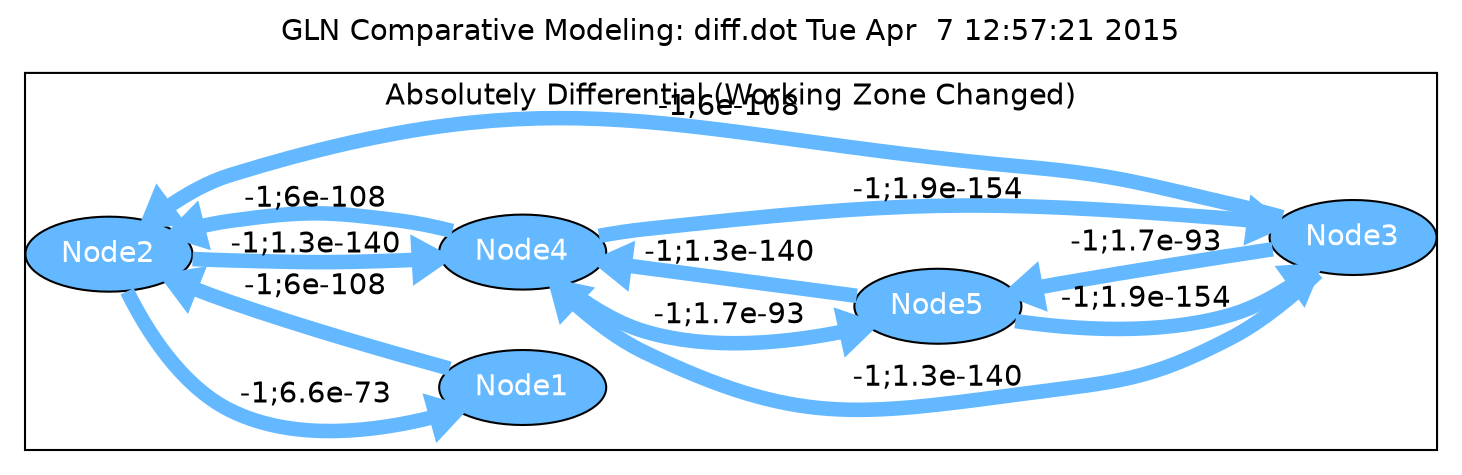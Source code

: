 digraph GLNComparativeModeling {
label="GLN Comparative Modeling: diff.dot	Tue Apr  7 12:57:21 2015"
ratio=auto;
margin=0;
fontname="Helvetica";
edge[fontname="Helvetica"];
node[fontname="Helvetica"];
node[fontcolor="black"];
rankdir=LR;
labelloc=t;
subgraph "cluster_REL_DIFF_WORKINGZONE_CHANGED" {
label="Relatively Differential (Working Zone Changed)";
}

subgraph "cluster_ABS_DIFF_WORKINGZONE_CHANGED" {
label="Absolutely Differential (Working Zone Changed)";
"Node2" -> "Node1" [label="-1;6.6e-73",arrowhead=normal,penwidth=7,color=steelblue1,style=solid, ];
"Node1"[shape=ellipse,fontcolor=white,style=filled,fillcolor=steelblue1];
"Node1" -> "Node2" [label="-1;6e-108",arrowhead=normal,penwidth=7,color=steelblue1,style=solid, ];
"Node3" -> "Node2" [label="-1;6e-108",arrowhead=normal,penwidth=7,color=steelblue1,style=solid, ];
"Node4" -> "Node2" [label="-1;6e-108",arrowhead=normal,penwidth=7,color=steelblue1,style=solid, ];
"Node2"[shape=ellipse,fontcolor=white,style=filled,fillcolor=steelblue1];
"Node4" -> "Node3" [label="-1;1.9e-154",arrowhead=normal,penwidth=7,color=steelblue1,style=solid, ];
"Node5" -> "Node3" [label="-1;1.9e-154",arrowhead=normal,penwidth=7,color=steelblue1,style=solid, ];
"Node3"[shape=ellipse,fontcolor=white,style=filled,fillcolor=steelblue1];
"Node2" -> "Node4" [label="-1;1.3e-140",arrowhead=normal,penwidth=7,color=steelblue1,style=solid, ];
"Node3" -> "Node4" [label="-1;1.3e-140",arrowhead=normal,penwidth=7,color=steelblue1,style=solid, ];
"Node5" -> "Node4" [label="-1;1.3e-140",arrowhead=normal,penwidth=7,color=steelblue1,style=solid, ];
"Node4"[shape=ellipse,fontcolor=white,style=filled,fillcolor=steelblue1];
"Node3" -> "Node5" [label="-1;1.7e-93",arrowhead=normal,penwidth=7,color=steelblue1,style=solid, ];
"Node4" -> "Node5" [label="-1;1.7e-93",arrowhead=normal,penwidth=7,color=steelblue1,style=solid, ];
"Node5"[shape=ellipse,fontcolor=white,style=filled,fillcolor=steelblue1];
}

subgraph "cluster_CONSERVED_WORKINGZONE_CHANGED" {
label="Conserved (Working Zone Changed)";
}

subgraph "cluster_IDENTICAL" {
label="Conserved (Working Zone Unchanged)";
}


}